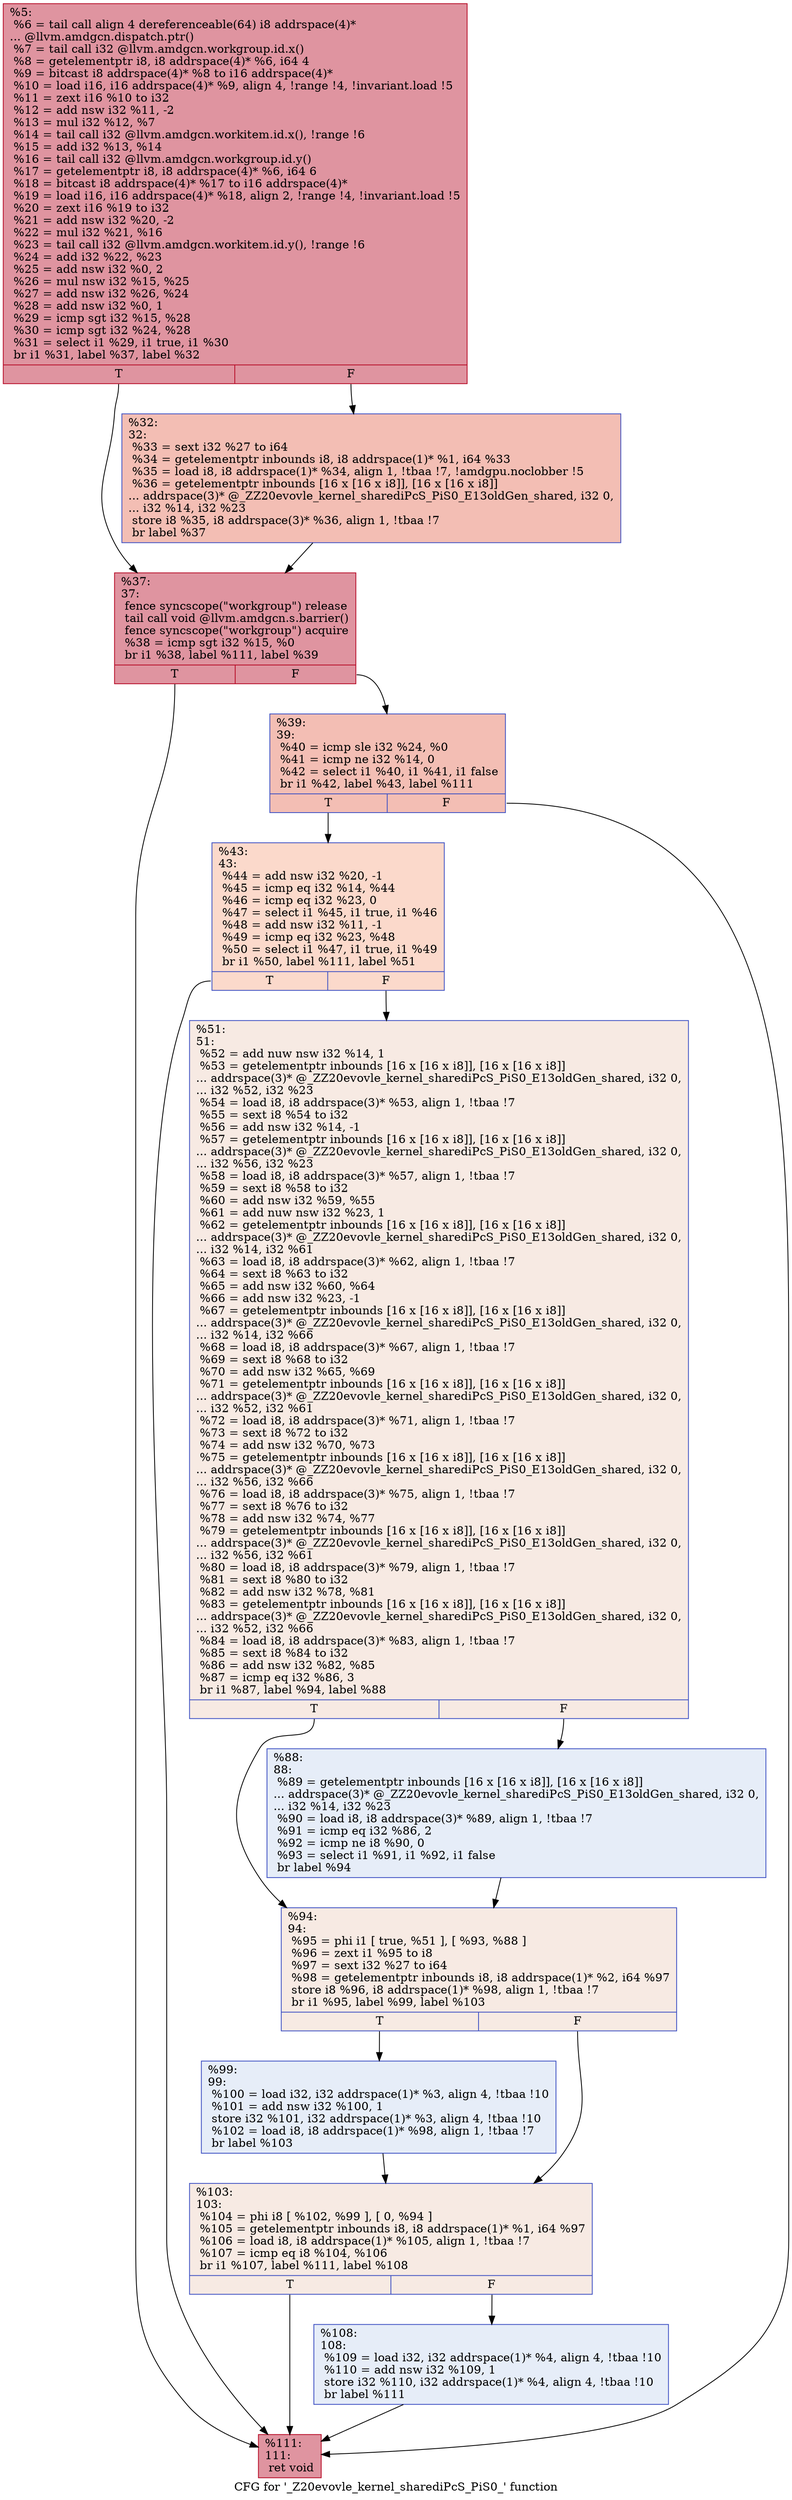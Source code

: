 digraph "CFG for '_Z20evovle_kernel_sharediPcS_PiS0_' function" {
	label="CFG for '_Z20evovle_kernel_sharediPcS_PiS0_' function";

	Node0x5881300 [shape=record,color="#b70d28ff", style=filled, fillcolor="#b70d2870",label="{%5:\l  %6 = tail call align 4 dereferenceable(64) i8 addrspace(4)*\l... @llvm.amdgcn.dispatch.ptr()\l  %7 = tail call i32 @llvm.amdgcn.workgroup.id.x()\l  %8 = getelementptr i8, i8 addrspace(4)* %6, i64 4\l  %9 = bitcast i8 addrspace(4)* %8 to i16 addrspace(4)*\l  %10 = load i16, i16 addrspace(4)* %9, align 4, !range !4, !invariant.load !5\l  %11 = zext i16 %10 to i32\l  %12 = add nsw i32 %11, -2\l  %13 = mul i32 %12, %7\l  %14 = tail call i32 @llvm.amdgcn.workitem.id.x(), !range !6\l  %15 = add i32 %13, %14\l  %16 = tail call i32 @llvm.amdgcn.workgroup.id.y()\l  %17 = getelementptr i8, i8 addrspace(4)* %6, i64 6\l  %18 = bitcast i8 addrspace(4)* %17 to i16 addrspace(4)*\l  %19 = load i16, i16 addrspace(4)* %18, align 2, !range !4, !invariant.load !5\l  %20 = zext i16 %19 to i32\l  %21 = add nsw i32 %20, -2\l  %22 = mul i32 %21, %16\l  %23 = tail call i32 @llvm.amdgcn.workitem.id.y(), !range !6\l  %24 = add i32 %22, %23\l  %25 = add nsw i32 %0, 2\l  %26 = mul nsw i32 %15, %25\l  %27 = add nsw i32 %26, %24\l  %28 = add nsw i32 %0, 1\l  %29 = icmp sgt i32 %15, %28\l  %30 = icmp sgt i32 %24, %28\l  %31 = select i1 %29, i1 true, i1 %30\l  br i1 %31, label %37, label %32\l|{<s0>T|<s1>F}}"];
	Node0x5881300:s0 -> Node0x58851a0;
	Node0x5881300:s1 -> Node0x5885230;
	Node0x5885230 [shape=record,color="#3d50c3ff", style=filled, fillcolor="#e36c5570",label="{%32:\l32:                                               \l  %33 = sext i32 %27 to i64\l  %34 = getelementptr inbounds i8, i8 addrspace(1)* %1, i64 %33\l  %35 = load i8, i8 addrspace(1)* %34, align 1, !tbaa !7, !amdgpu.noclobber !5\l  %36 = getelementptr inbounds [16 x [16 x i8]], [16 x [16 x i8]]\l... addrspace(3)* @_ZZ20evovle_kernel_sharediPcS_PiS0_E13oldGen_shared, i32 0,\l... i32 %14, i32 %23\l  store i8 %35, i8 addrspace(3)* %36, align 1, !tbaa !7\l  br label %37\l}"];
	Node0x5885230 -> Node0x58851a0;
	Node0x58851a0 [shape=record,color="#b70d28ff", style=filled, fillcolor="#b70d2870",label="{%37:\l37:                                               \l  fence syncscope(\"workgroup\") release\l  tail call void @llvm.amdgcn.s.barrier()\l  fence syncscope(\"workgroup\") acquire\l  %38 = icmp sgt i32 %15, %0\l  br i1 %38, label %111, label %39\l|{<s0>T|<s1>F}}"];
	Node0x58851a0:s0 -> Node0x5886340;
	Node0x58851a0:s1 -> Node0x5886390;
	Node0x5886390 [shape=record,color="#3d50c3ff", style=filled, fillcolor="#e36c5570",label="{%39:\l39:                                               \l  %40 = icmp sle i32 %24, %0\l  %41 = icmp ne i32 %14, 0\l  %42 = select i1 %40, i1 %41, i1 false\l  br i1 %42, label %43, label %111\l|{<s0>T|<s1>F}}"];
	Node0x5886390:s0 -> Node0x58866a0;
	Node0x5886390:s1 -> Node0x5886340;
	Node0x58866a0 [shape=record,color="#3d50c3ff", style=filled, fillcolor="#f7a88970",label="{%43:\l43:                                               \l  %44 = add nsw i32 %20, -1\l  %45 = icmp eq i32 %14, %44\l  %46 = icmp eq i32 %23, 0\l  %47 = select i1 %45, i1 true, i1 %46\l  %48 = add nsw i32 %11, -1\l  %49 = icmp eq i32 %23, %48\l  %50 = select i1 %47, i1 true, i1 %49\l  br i1 %50, label %111, label %51\l|{<s0>T|<s1>F}}"];
	Node0x58866a0:s0 -> Node0x5886340;
	Node0x58866a0:s1 -> Node0x5886c00;
	Node0x5886c00 [shape=record,color="#3d50c3ff", style=filled, fillcolor="#eed0c070",label="{%51:\l51:                                               \l  %52 = add nuw nsw i32 %14, 1\l  %53 = getelementptr inbounds [16 x [16 x i8]], [16 x [16 x i8]]\l... addrspace(3)* @_ZZ20evovle_kernel_sharediPcS_PiS0_E13oldGen_shared, i32 0,\l... i32 %52, i32 %23\l  %54 = load i8, i8 addrspace(3)* %53, align 1, !tbaa !7\l  %55 = sext i8 %54 to i32\l  %56 = add nsw i32 %14, -1\l  %57 = getelementptr inbounds [16 x [16 x i8]], [16 x [16 x i8]]\l... addrspace(3)* @_ZZ20evovle_kernel_sharediPcS_PiS0_E13oldGen_shared, i32 0,\l... i32 %56, i32 %23\l  %58 = load i8, i8 addrspace(3)* %57, align 1, !tbaa !7\l  %59 = sext i8 %58 to i32\l  %60 = add nsw i32 %59, %55\l  %61 = add nuw nsw i32 %23, 1\l  %62 = getelementptr inbounds [16 x [16 x i8]], [16 x [16 x i8]]\l... addrspace(3)* @_ZZ20evovle_kernel_sharediPcS_PiS0_E13oldGen_shared, i32 0,\l... i32 %14, i32 %61\l  %63 = load i8, i8 addrspace(3)* %62, align 1, !tbaa !7\l  %64 = sext i8 %63 to i32\l  %65 = add nsw i32 %60, %64\l  %66 = add nsw i32 %23, -1\l  %67 = getelementptr inbounds [16 x [16 x i8]], [16 x [16 x i8]]\l... addrspace(3)* @_ZZ20evovle_kernel_sharediPcS_PiS0_E13oldGen_shared, i32 0,\l... i32 %14, i32 %66\l  %68 = load i8, i8 addrspace(3)* %67, align 1, !tbaa !7\l  %69 = sext i8 %68 to i32\l  %70 = add nsw i32 %65, %69\l  %71 = getelementptr inbounds [16 x [16 x i8]], [16 x [16 x i8]]\l... addrspace(3)* @_ZZ20evovle_kernel_sharediPcS_PiS0_E13oldGen_shared, i32 0,\l... i32 %52, i32 %61\l  %72 = load i8, i8 addrspace(3)* %71, align 1, !tbaa !7\l  %73 = sext i8 %72 to i32\l  %74 = add nsw i32 %70, %73\l  %75 = getelementptr inbounds [16 x [16 x i8]], [16 x [16 x i8]]\l... addrspace(3)* @_ZZ20evovle_kernel_sharediPcS_PiS0_E13oldGen_shared, i32 0,\l... i32 %56, i32 %66\l  %76 = load i8, i8 addrspace(3)* %75, align 1, !tbaa !7\l  %77 = sext i8 %76 to i32\l  %78 = add nsw i32 %74, %77\l  %79 = getelementptr inbounds [16 x [16 x i8]], [16 x [16 x i8]]\l... addrspace(3)* @_ZZ20evovle_kernel_sharediPcS_PiS0_E13oldGen_shared, i32 0,\l... i32 %56, i32 %61\l  %80 = load i8, i8 addrspace(3)* %79, align 1, !tbaa !7\l  %81 = sext i8 %80 to i32\l  %82 = add nsw i32 %78, %81\l  %83 = getelementptr inbounds [16 x [16 x i8]], [16 x [16 x i8]]\l... addrspace(3)* @_ZZ20evovle_kernel_sharediPcS_PiS0_E13oldGen_shared, i32 0,\l... i32 %52, i32 %66\l  %84 = load i8, i8 addrspace(3)* %83, align 1, !tbaa !7\l  %85 = sext i8 %84 to i32\l  %86 = add nsw i32 %82, %85\l  %87 = icmp eq i32 %86, 3\l  br i1 %87, label %94, label %88\l|{<s0>T|<s1>F}}"];
	Node0x5886c00:s0 -> Node0x5888490;
	Node0x5886c00:s1 -> Node0x58884e0;
	Node0x58884e0 [shape=record,color="#3d50c3ff", style=filled, fillcolor="#c7d7f070",label="{%88:\l88:                                               \l  %89 = getelementptr inbounds [16 x [16 x i8]], [16 x [16 x i8]]\l... addrspace(3)* @_ZZ20evovle_kernel_sharediPcS_PiS0_E13oldGen_shared, i32 0,\l... i32 %14, i32 %23\l  %90 = load i8, i8 addrspace(3)* %89, align 1, !tbaa !7\l  %91 = icmp eq i32 %86, 2\l  %92 = icmp ne i8 %90, 0\l  %93 = select i1 %91, i1 %92, i1 false\l  br label %94\l}"];
	Node0x58884e0 -> Node0x5888490;
	Node0x5888490 [shape=record,color="#3d50c3ff", style=filled, fillcolor="#eed0c070",label="{%94:\l94:                                               \l  %95 = phi i1 [ true, %51 ], [ %93, %88 ]\l  %96 = zext i1 %95 to i8\l  %97 = sext i32 %27 to i64\l  %98 = getelementptr inbounds i8, i8 addrspace(1)* %2, i64 %97\l  store i8 %96, i8 addrspace(1)* %98, align 1, !tbaa !7\l  br i1 %95, label %99, label %103\l|{<s0>T|<s1>F}}"];
	Node0x5888490:s0 -> Node0x5888c70;
	Node0x5888490:s1 -> Node0x5888cc0;
	Node0x5888c70 [shape=record,color="#3d50c3ff", style=filled, fillcolor="#c7d7f070",label="{%99:\l99:                                               \l  %100 = load i32, i32 addrspace(1)* %3, align 4, !tbaa !10\l  %101 = add nsw i32 %100, 1\l  store i32 %101, i32 addrspace(1)* %3, align 4, !tbaa !10\l  %102 = load i8, i8 addrspace(1)* %98, align 1, !tbaa !7\l  br label %103\l}"];
	Node0x5888c70 -> Node0x5888cc0;
	Node0x5888cc0 [shape=record,color="#3d50c3ff", style=filled, fillcolor="#eed0c070",label="{%103:\l103:                                              \l  %104 = phi i8 [ %102, %99 ], [ 0, %94 ]\l  %105 = getelementptr inbounds i8, i8 addrspace(1)* %1, i64 %97\l  %106 = load i8, i8 addrspace(1)* %105, align 1, !tbaa !7\l  %107 = icmp eq i8 %104, %106\l  br i1 %107, label %111, label %108\l|{<s0>T|<s1>F}}"];
	Node0x5888cc0:s0 -> Node0x5886340;
	Node0x5888cc0:s1 -> Node0x5889990;
	Node0x5889990 [shape=record,color="#3d50c3ff", style=filled, fillcolor="#c7d7f070",label="{%108:\l108:                                              \l  %109 = load i32, i32 addrspace(1)* %4, align 4, !tbaa !10\l  %110 = add nsw i32 %109, 1\l  store i32 %110, i32 addrspace(1)* %4, align 4, !tbaa !10\l  br label %111\l}"];
	Node0x5889990 -> Node0x5886340;
	Node0x5886340 [shape=record,color="#b70d28ff", style=filled, fillcolor="#b70d2870",label="{%111:\l111:                                              \l  ret void\l}"];
}
